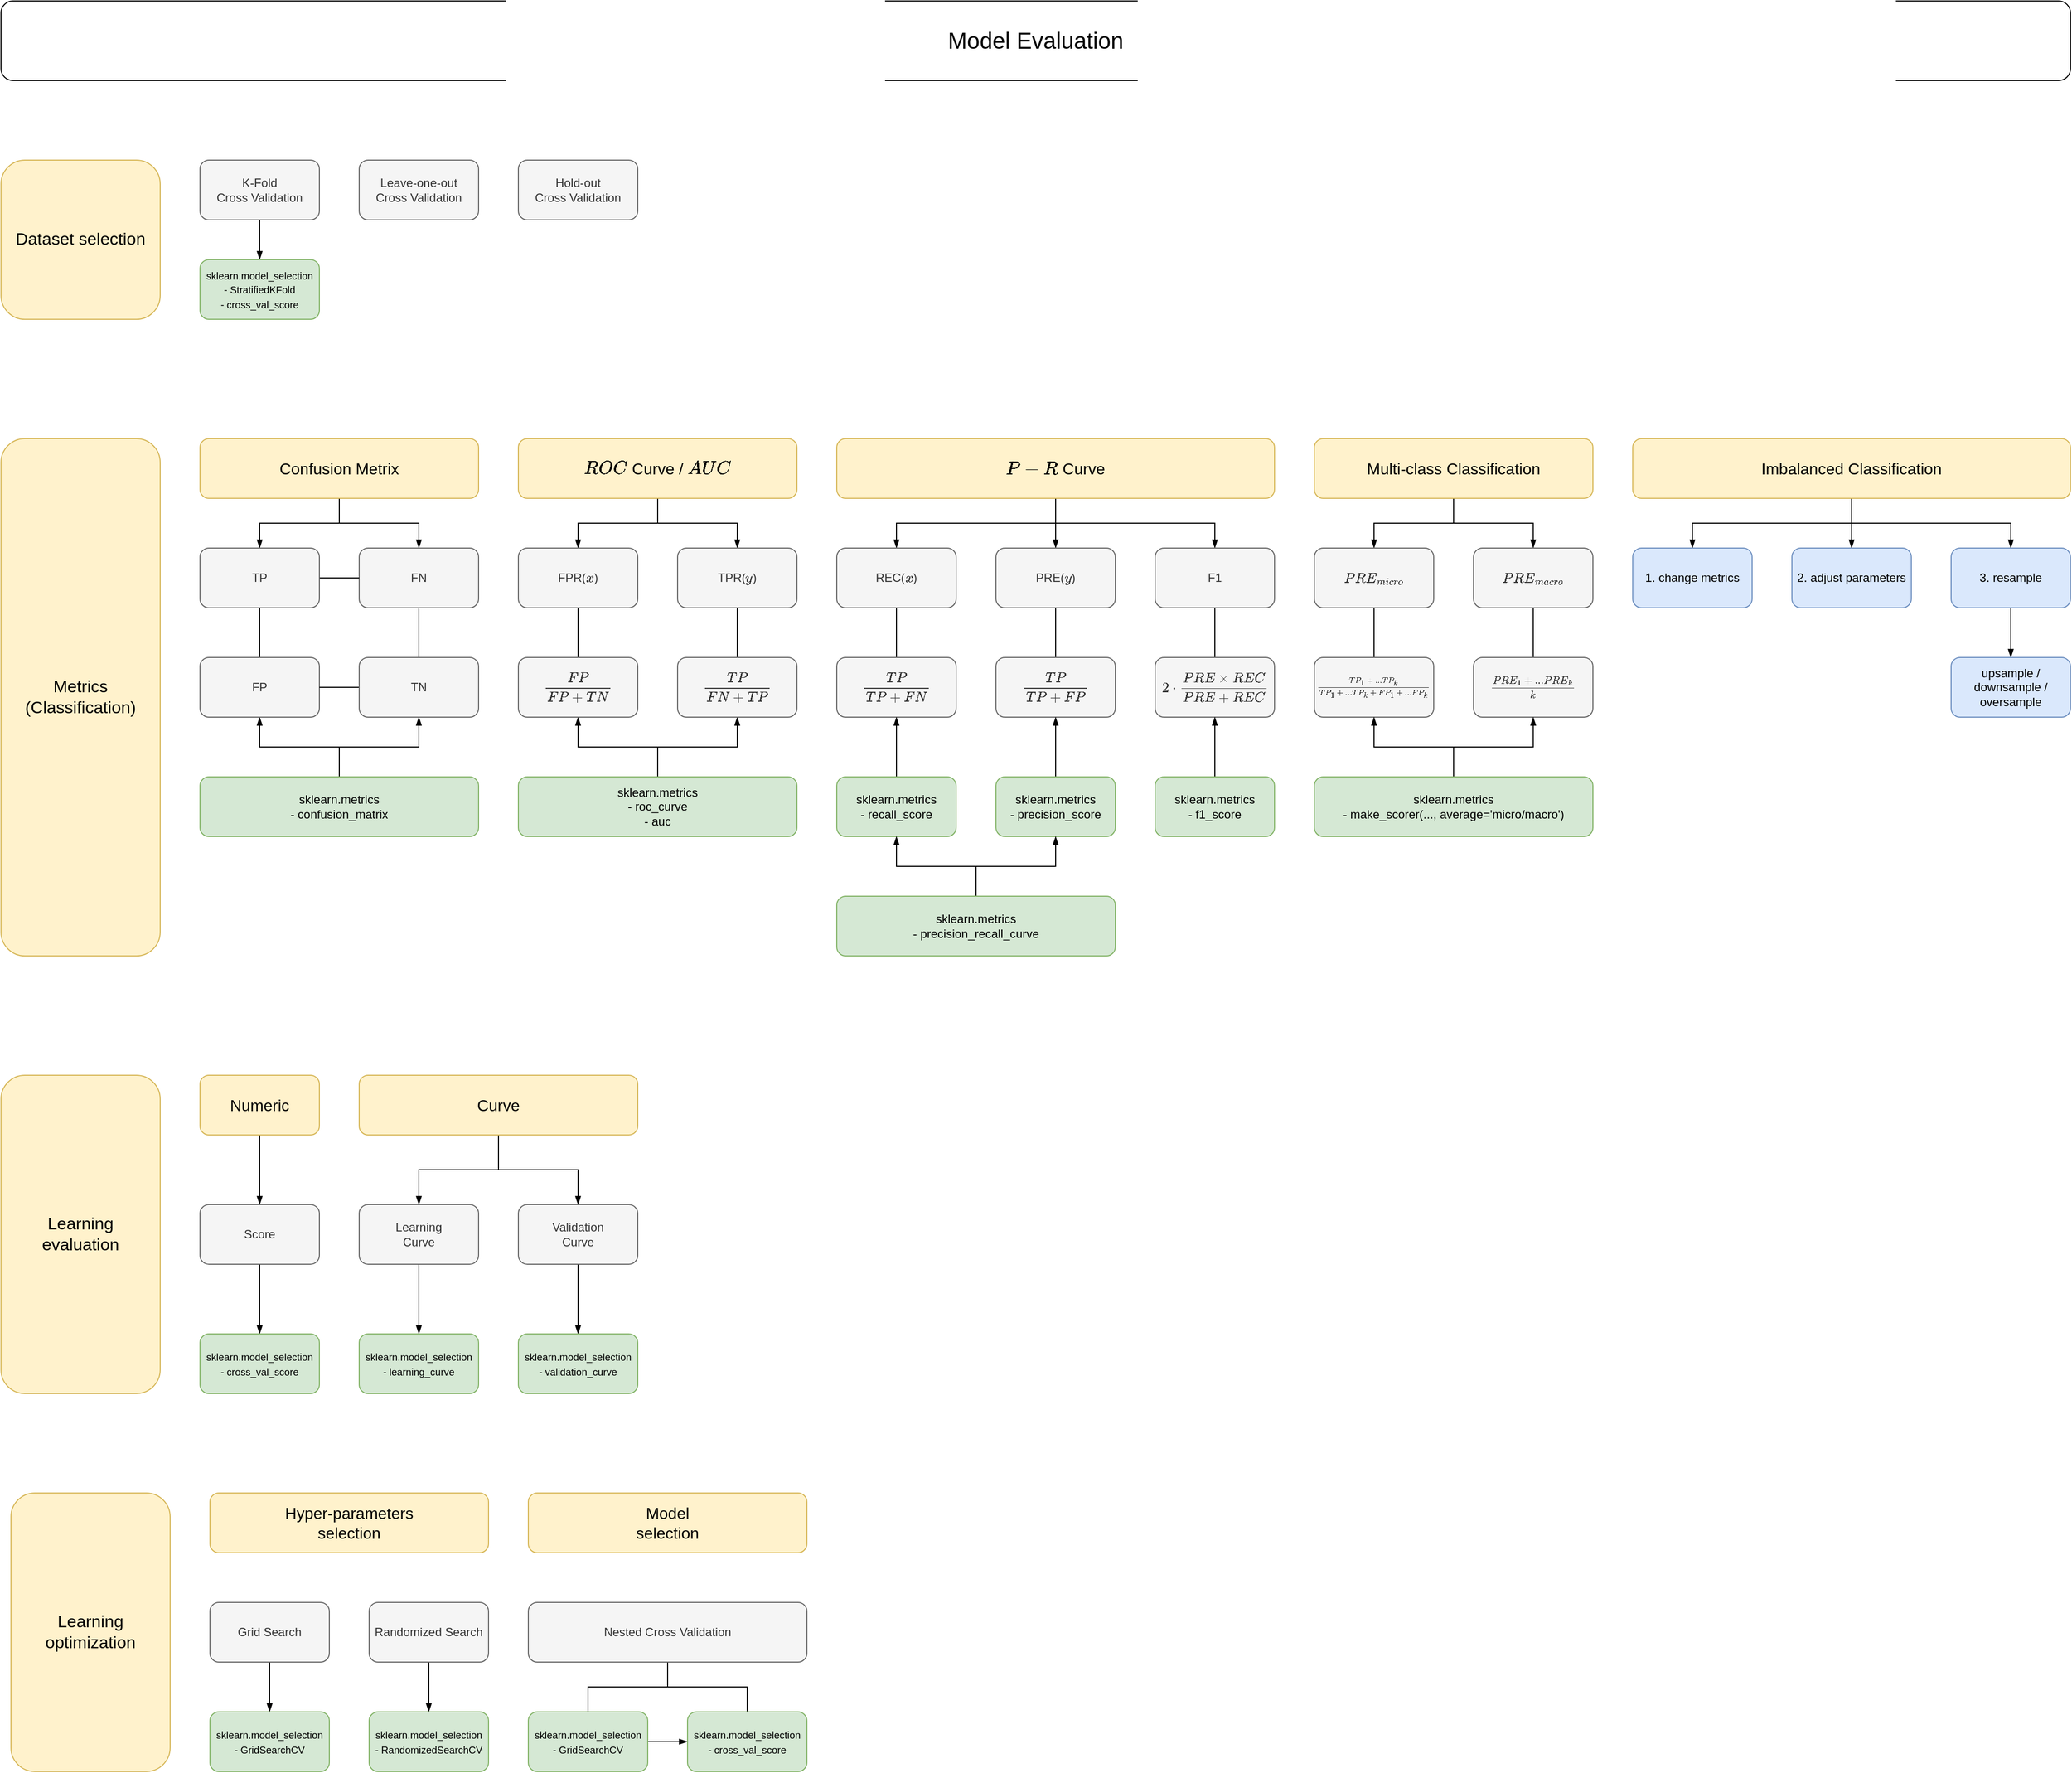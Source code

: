 <mxfile version="21.6.1" type="device">
  <diagram name="第 1 页" id="VSAMaSZsGdjNp8enXqV4">
    <mxGraphModel dx="1206" dy="809" grid="1" gridSize="10" guides="1" tooltips="1" connect="1" arrows="1" fold="1" page="1" pageScale="1" pageWidth="1200" pageHeight="1920" math="1" shadow="0">
      <root>
        <mxCell id="0" />
        <mxCell id="1" parent="0" />
        <mxCell id="E8xZf6mqwgiHO-S_ONMo-1" value="Model Evaluation" style="rounded=1;whiteSpace=wrap;html=1;fontSize=23;" parent="1" vertex="1">
          <mxGeometry x="80" y="120" width="2080" height="80" as="geometry" />
        </mxCell>
        <mxCell id="E8xZf6mqwgiHO-S_ONMo-6" value="" style="edgeStyle=orthogonalEdgeStyle;rounded=0;orthogonalLoop=1;jettySize=auto;html=1;endArrow=blockThin;endFill=1;" parent="1" source="E8xZf6mqwgiHO-S_ONMo-3" target="E8xZf6mqwgiHO-S_ONMo-4" edge="1">
          <mxGeometry relative="1" as="geometry" />
        </mxCell>
        <mxCell id="E8xZf6mqwgiHO-S_ONMo-3" value="K-Fold &lt;br&gt;Cross Validation" style="rounded=1;whiteSpace=wrap;html=1;fillColor=#f5f5f5;strokeColor=#666666;fontColor=#333333;" parent="1" vertex="1">
          <mxGeometry x="280" y="280" width="120" height="60" as="geometry" />
        </mxCell>
        <mxCell id="E8xZf6mqwgiHO-S_ONMo-4" value="&lt;font style=&quot;font-size: 10px;&quot;&gt;sklearn.model_selection&lt;br&gt;- StratifiedKFold&lt;br&gt;- cross_val_score&lt;br&gt;&lt;/font&gt;" style="rounded=1;whiteSpace=wrap;html=1;fillColor=#d5e8d4;strokeColor=#82b366;" parent="1" vertex="1">
          <mxGeometry x="280" y="380" width="120" height="60" as="geometry" />
        </mxCell>
        <mxCell id="E8xZf6mqwgiHO-S_ONMo-5" value="Dataset selection" style="rounded=1;whiteSpace=wrap;html=1;fillColor=#fff2cc;strokeColor=#d6b656;fontSize=17;" parent="1" vertex="1">
          <mxGeometry x="80" y="280" width="160" height="160" as="geometry" />
        </mxCell>
        <mxCell id="E8xZf6mqwgiHO-S_ONMo-7" value="Leave-one-out&lt;br&gt;Cross Validation" style="rounded=1;whiteSpace=wrap;html=1;fillColor=#f5f5f5;strokeColor=#666666;fontColor=#333333;" parent="1" vertex="1">
          <mxGeometry x="440" y="280" width="120" height="60" as="geometry" />
        </mxCell>
        <mxCell id="E8xZf6mqwgiHO-S_ONMo-8" value="Hold-out&lt;br&gt;Cross Validation" style="rounded=1;whiteSpace=wrap;html=1;fillColor=#f5f5f5;strokeColor=#666666;fontColor=#333333;" parent="1" vertex="1">
          <mxGeometry x="600" y="280" width="120" height="60" as="geometry" />
        </mxCell>
        <mxCell id="E8xZf6mqwgiHO-S_ONMo-9" value="Learning&lt;br style=&quot;font-size: 17px;&quot;&gt;evaluation" style="rounded=1;whiteSpace=wrap;html=1;fillColor=#fff2cc;strokeColor=#d6b656;fontSize=17;" parent="1" vertex="1">
          <mxGeometry x="80" y="1200" width="160" height="320" as="geometry" />
        </mxCell>
        <mxCell id="E8xZf6mqwgiHO-S_ONMo-28" value="" style="edgeStyle=orthogonalEdgeStyle;rounded=0;orthogonalLoop=1;jettySize=auto;html=1;endArrow=blockThin;endFill=1;" parent="1" source="E8xZf6mqwgiHO-S_ONMo-10" target="E8xZf6mqwgiHO-S_ONMo-20" edge="1">
          <mxGeometry relative="1" as="geometry" />
        </mxCell>
        <mxCell id="E8xZf6mqwgiHO-S_ONMo-10" value="Learning&lt;br&gt;Curve" style="rounded=1;whiteSpace=wrap;html=1;fillColor=#f5f5f5;strokeColor=#666666;fontColor=#333333;" parent="1" vertex="1">
          <mxGeometry x="440" y="1330" width="120" height="60" as="geometry" />
        </mxCell>
        <mxCell id="E8xZf6mqwgiHO-S_ONMo-29" value="" style="edgeStyle=orthogonalEdgeStyle;rounded=0;orthogonalLoop=1;jettySize=auto;html=1;endArrow=blockThin;endFill=1;" parent="1" source="E8xZf6mqwgiHO-S_ONMo-11" target="E8xZf6mqwgiHO-S_ONMo-21" edge="1">
          <mxGeometry relative="1" as="geometry" />
        </mxCell>
        <mxCell id="E8xZf6mqwgiHO-S_ONMo-11" value="Validation&lt;br&gt;Curve" style="rounded=1;whiteSpace=wrap;html=1;fillColor=#f5f5f5;strokeColor=#666666;fontColor=#333333;" parent="1" vertex="1">
          <mxGeometry x="600" y="1330" width="120" height="60" as="geometry" />
        </mxCell>
        <mxCell id="E8xZf6mqwgiHO-S_ONMo-15" value="" style="edgeStyle=orthogonalEdgeStyle;rounded=0;orthogonalLoop=1;jettySize=auto;html=1;endArrow=blockThin;endFill=1;" parent="1" source="E8xZf6mqwgiHO-S_ONMo-12" target="E8xZf6mqwgiHO-S_ONMo-13" edge="1">
          <mxGeometry relative="1" as="geometry" />
        </mxCell>
        <mxCell id="E8xZf6mqwgiHO-S_ONMo-12" value="Score" style="rounded=1;whiteSpace=wrap;html=1;fillColor=#f5f5f5;strokeColor=#666666;fontColor=#333333;" parent="1" vertex="1">
          <mxGeometry x="280" y="1330" width="120" height="60" as="geometry" />
        </mxCell>
        <mxCell id="E8xZf6mqwgiHO-S_ONMo-13" value="&lt;font style=&quot;font-size: 10px;&quot;&gt;sklearn.model_selection&lt;br&gt;- cross_val_score&lt;/font&gt;" style="rounded=1;whiteSpace=wrap;html=1;fillColor=#d5e8d4;strokeColor=#82b366;" parent="1" vertex="1">
          <mxGeometry x="280" y="1460" width="120" height="60" as="geometry" />
        </mxCell>
        <mxCell id="E8xZf6mqwgiHO-S_ONMo-20" value="&lt;font style=&quot;font-size: 10px;&quot;&gt;sklearn.model_selection&lt;br&gt;- learning_curve&lt;br&gt;&lt;/font&gt;" style="rounded=1;whiteSpace=wrap;html=1;fillColor=#d5e8d4;strokeColor=#82b366;" parent="1" vertex="1">
          <mxGeometry x="440" y="1460" width="120" height="60" as="geometry" />
        </mxCell>
        <mxCell id="E8xZf6mqwgiHO-S_ONMo-21" value="&lt;font style=&quot;font-size: 10px;&quot;&gt;sklearn.model_selection&lt;br&gt;- validation_curve&lt;br&gt;&lt;/font&gt;" style="rounded=1;whiteSpace=wrap;html=1;fillColor=#d5e8d4;strokeColor=#82b366;" parent="1" vertex="1">
          <mxGeometry x="600" y="1460" width="120" height="60" as="geometry" />
        </mxCell>
        <mxCell id="E8xZf6mqwgiHO-S_ONMo-22" value="Learning optimization" style="rounded=1;whiteSpace=wrap;html=1;fillColor=#fff2cc;strokeColor=#d6b656;fontSize=17;" parent="1" vertex="1">
          <mxGeometry x="90" y="1620" width="160" height="280" as="geometry" />
        </mxCell>
        <mxCell id="E8xZf6mqwgiHO-S_ONMo-27" value="" style="edgeStyle=orthogonalEdgeStyle;rounded=0;orthogonalLoop=1;jettySize=auto;html=1;endArrow=blockThin;endFill=1;" parent="1" source="E8xZf6mqwgiHO-S_ONMo-23" target="E8xZf6mqwgiHO-S_ONMo-25" edge="1">
          <mxGeometry relative="1" as="geometry" />
        </mxCell>
        <mxCell id="E8xZf6mqwgiHO-S_ONMo-23" value="Grid Search" style="rounded=1;whiteSpace=wrap;html=1;fillColor=#f5f5f5;strokeColor=#666666;fontColor=#333333;" parent="1" vertex="1">
          <mxGeometry x="290" y="1730" width="120" height="60" as="geometry" />
        </mxCell>
        <mxCell id="E8xZf6mqwgiHO-S_ONMo-30" value="" style="edgeStyle=orthogonalEdgeStyle;rounded=0;orthogonalLoop=1;jettySize=auto;html=1;endArrow=blockThin;endFill=1;" parent="1" source="E8xZf6mqwgiHO-S_ONMo-24" target="E8xZf6mqwgiHO-S_ONMo-26" edge="1">
          <mxGeometry relative="1" as="geometry" />
        </mxCell>
        <mxCell id="E8xZf6mqwgiHO-S_ONMo-24" value="Randomized Search" style="rounded=1;whiteSpace=wrap;html=1;fillColor=#f5f5f5;strokeColor=#666666;fontColor=#333333;" parent="1" vertex="1">
          <mxGeometry x="450" y="1730" width="120" height="60" as="geometry" />
        </mxCell>
        <mxCell id="E8xZf6mqwgiHO-S_ONMo-25" value="&lt;font style=&quot;font-size: 10px;&quot;&gt;sklearn.model_selection&lt;br&gt;- GridSearchCV&lt;/font&gt;" style="rounded=1;whiteSpace=wrap;html=1;fillColor=#d5e8d4;strokeColor=#82b366;" parent="1" vertex="1">
          <mxGeometry x="290" y="1840" width="120" height="60" as="geometry" />
        </mxCell>
        <mxCell id="E8xZf6mqwgiHO-S_ONMo-26" value="&lt;font style=&quot;font-size: 10px;&quot;&gt;sklearn.model_selection&lt;br&gt;- RandomizedSearchCV&lt;/font&gt;" style="rounded=1;whiteSpace=wrap;html=1;fillColor=#d5e8d4;strokeColor=#82b366;" parent="1" vertex="1">
          <mxGeometry x="450" y="1840" width="120" height="60" as="geometry" />
        </mxCell>
        <mxCell id="E8xZf6mqwgiHO-S_ONMo-31" value="Hyper-parameters&lt;br style=&quot;border-color: var(--border-color); font-size: 16px;&quot;&gt;&lt;font style=&quot;font-size: 16px;&quot;&gt;selection&lt;/font&gt;" style="rounded=1;whiteSpace=wrap;html=1;fontSize=16;fillColor=#fff2cc;strokeColor=#d6b656;" parent="1" vertex="1">
          <mxGeometry x="290" y="1620" width="280" height="60" as="geometry" />
        </mxCell>
        <mxCell id="E8xZf6mqwgiHO-S_ONMo-32" value="&lt;font style=&quot;font-size: 16px;&quot;&gt;Model &lt;br&gt;selection&lt;/font&gt;" style="rounded=1;whiteSpace=wrap;html=1;fontSize=16;fillColor=#fff2cc;strokeColor=#d6b656;" parent="1" vertex="1">
          <mxGeometry x="610" y="1620" width="280" height="60" as="geometry" />
        </mxCell>
        <mxCell id="E8xZf6mqwgiHO-S_ONMo-36" style="edgeStyle=orthogonalEdgeStyle;rounded=0;orthogonalLoop=1;jettySize=auto;html=1;entryX=0.5;entryY=0;entryDx=0;entryDy=0;endArrow=none;endFill=0;" parent="1" source="E8xZf6mqwgiHO-S_ONMo-33" target="E8xZf6mqwgiHO-S_ONMo-34" edge="1">
          <mxGeometry relative="1" as="geometry" />
        </mxCell>
        <mxCell id="E8xZf6mqwgiHO-S_ONMo-38" style="edgeStyle=orthogonalEdgeStyle;rounded=0;orthogonalLoop=1;jettySize=auto;html=1;entryX=0.5;entryY=0;entryDx=0;entryDy=0;endArrow=none;endFill=0;" parent="1" source="E8xZf6mqwgiHO-S_ONMo-33" target="E8xZf6mqwgiHO-S_ONMo-35" edge="1">
          <mxGeometry relative="1" as="geometry" />
        </mxCell>
        <mxCell id="E8xZf6mqwgiHO-S_ONMo-33" value="Nested Cross Validation" style="rounded=1;whiteSpace=wrap;html=1;fillColor=#f5f5f5;strokeColor=#666666;fontColor=#333333;" parent="1" vertex="1">
          <mxGeometry x="610" y="1730" width="280" height="60" as="geometry" />
        </mxCell>
        <mxCell id="E8xZf6mqwgiHO-S_ONMo-37" value="" style="edgeStyle=orthogonalEdgeStyle;rounded=0;orthogonalLoop=1;jettySize=auto;html=1;endArrow=blockThin;endFill=1;" parent="1" source="E8xZf6mqwgiHO-S_ONMo-34" target="E8xZf6mqwgiHO-S_ONMo-35" edge="1">
          <mxGeometry relative="1" as="geometry" />
        </mxCell>
        <mxCell id="E8xZf6mqwgiHO-S_ONMo-34" value="&lt;font style=&quot;font-size: 10px;&quot;&gt;sklearn.model_selection&lt;br&gt;- GridSearchCV&lt;/font&gt;" style="rounded=1;whiteSpace=wrap;html=1;fillColor=#d5e8d4;strokeColor=#82b366;" parent="1" vertex="1">
          <mxGeometry x="610" y="1840" width="120" height="60" as="geometry" />
        </mxCell>
        <mxCell id="E8xZf6mqwgiHO-S_ONMo-35" value="&lt;font style=&quot;font-size: 10px;&quot;&gt;sklearn.model_selection&lt;br&gt;- cross_val_score&lt;/font&gt;" style="rounded=1;whiteSpace=wrap;html=1;fillColor=#d5e8d4;strokeColor=#82b366;" parent="1" vertex="1">
          <mxGeometry x="770" y="1840" width="120" height="60" as="geometry" />
        </mxCell>
        <mxCell id="E8xZf6mqwgiHO-S_ONMo-39" value="Metrics&lt;br&gt;(Classification)" style="rounded=1;whiteSpace=wrap;html=1;fillColor=#fff2cc;strokeColor=#d6b656;fontSize=17;" parent="1" vertex="1">
          <mxGeometry x="80" y="560" width="160" height="520" as="geometry" />
        </mxCell>
        <mxCell id="E8xZf6mqwgiHO-S_ONMo-54" style="edgeStyle=orthogonalEdgeStyle;rounded=0;orthogonalLoop=1;jettySize=auto;html=1;entryX=0.5;entryY=0;entryDx=0;entryDy=0;endArrow=blockThin;endFill=1;" parent="1" source="E8xZf6mqwgiHO-S_ONMo-40" target="E8xZf6mqwgiHO-S_ONMo-42" edge="1">
          <mxGeometry relative="1" as="geometry" />
        </mxCell>
        <mxCell id="E8xZf6mqwgiHO-S_ONMo-55" style="edgeStyle=orthogonalEdgeStyle;rounded=0;orthogonalLoop=1;jettySize=auto;html=1;entryX=0.5;entryY=0;entryDx=0;entryDy=0;endArrow=blockThin;endFill=1;" parent="1" source="E8xZf6mqwgiHO-S_ONMo-40" target="E8xZf6mqwgiHO-S_ONMo-41" edge="1">
          <mxGeometry relative="1" as="geometry" />
        </mxCell>
        <mxCell id="E8xZf6mqwgiHO-S_ONMo-40" value="Confusion Metrix" style="rounded=1;whiteSpace=wrap;html=1;fillColor=#fff2cc;strokeColor=#d6b656;fontSize=16;" parent="1" vertex="1">
          <mxGeometry x="280" y="560" width="280" height="60" as="geometry" />
        </mxCell>
        <mxCell id="E8xZf6mqwgiHO-S_ONMo-49" value="" style="edgeStyle=orthogonalEdgeStyle;rounded=0;orthogonalLoop=1;jettySize=auto;html=1;endArrow=none;endFill=0;" parent="1" source="E8xZf6mqwgiHO-S_ONMo-41" target="E8xZf6mqwgiHO-S_ONMo-45" edge="1">
          <mxGeometry relative="1" as="geometry" />
        </mxCell>
        <mxCell id="E8xZf6mqwgiHO-S_ONMo-41" value="FN" style="rounded=1;whiteSpace=wrap;html=1;fillColor=#f5f5f5;strokeColor=#666666;fontColor=#333333;" parent="1" vertex="1">
          <mxGeometry x="440" y="670" width="120" height="60" as="geometry" />
        </mxCell>
        <mxCell id="E8xZf6mqwgiHO-S_ONMo-48" value="" style="edgeStyle=orthogonalEdgeStyle;rounded=0;orthogonalLoop=1;jettySize=auto;html=1;endArrow=none;endFill=0;" parent="1" source="E8xZf6mqwgiHO-S_ONMo-42" target="E8xZf6mqwgiHO-S_ONMo-41" edge="1">
          <mxGeometry relative="1" as="geometry" />
        </mxCell>
        <mxCell id="E8xZf6mqwgiHO-S_ONMo-42" value="TP" style="rounded=1;whiteSpace=wrap;html=1;fillColor=#f5f5f5;strokeColor=#666666;fontColor=#333333;" parent="1" vertex="1">
          <mxGeometry x="280" y="670" width="120" height="60" as="geometry" />
        </mxCell>
        <mxCell id="E8xZf6mqwgiHO-S_ONMo-52" style="edgeStyle=orthogonalEdgeStyle;rounded=0;orthogonalLoop=1;jettySize=auto;html=1;entryX=0.5;entryY=1;entryDx=0;entryDy=0;endArrow=blockThin;endFill=1;" parent="1" source="E8xZf6mqwgiHO-S_ONMo-43" target="E8xZf6mqwgiHO-S_ONMo-44" edge="1">
          <mxGeometry relative="1" as="geometry" />
        </mxCell>
        <mxCell id="E8xZf6mqwgiHO-S_ONMo-53" style="edgeStyle=orthogonalEdgeStyle;rounded=0;orthogonalLoop=1;jettySize=auto;html=1;entryX=0.5;entryY=1;entryDx=0;entryDy=0;endArrow=blockThin;endFill=1;" parent="1" source="E8xZf6mqwgiHO-S_ONMo-43" target="E8xZf6mqwgiHO-S_ONMo-45" edge="1">
          <mxGeometry relative="1" as="geometry" />
        </mxCell>
        <mxCell id="E8xZf6mqwgiHO-S_ONMo-43" value="sklearn.metrics&lt;br&gt;- confusion_matrix" style="rounded=1;whiteSpace=wrap;html=1;fillColor=#d5e8d4;strokeColor=#82b366;" parent="1" vertex="1">
          <mxGeometry x="280" y="900" width="280" height="60" as="geometry" />
        </mxCell>
        <mxCell id="E8xZf6mqwgiHO-S_ONMo-51" value="" style="edgeStyle=orthogonalEdgeStyle;rounded=0;orthogonalLoop=1;jettySize=auto;html=1;endArrow=none;endFill=0;" parent="1" source="E8xZf6mqwgiHO-S_ONMo-44" target="E8xZf6mqwgiHO-S_ONMo-42" edge="1">
          <mxGeometry relative="1" as="geometry" />
        </mxCell>
        <mxCell id="E8xZf6mqwgiHO-S_ONMo-44" value="FP" style="rounded=1;whiteSpace=wrap;html=1;fillColor=#f5f5f5;strokeColor=#666666;fontColor=#333333;" parent="1" vertex="1">
          <mxGeometry x="280" y="780" width="120" height="60" as="geometry" />
        </mxCell>
        <mxCell id="E8xZf6mqwgiHO-S_ONMo-50" value="" style="edgeStyle=orthogonalEdgeStyle;rounded=0;orthogonalLoop=1;jettySize=auto;html=1;endArrow=none;endFill=0;" parent="1" source="E8xZf6mqwgiHO-S_ONMo-45" target="E8xZf6mqwgiHO-S_ONMo-44" edge="1">
          <mxGeometry relative="1" as="geometry" />
        </mxCell>
        <mxCell id="E8xZf6mqwgiHO-S_ONMo-45" value="TN" style="rounded=1;whiteSpace=wrap;html=1;fillColor=#f5f5f5;strokeColor=#666666;fontColor=#333333;" parent="1" vertex="1">
          <mxGeometry x="440" y="780" width="120" height="60" as="geometry" />
        </mxCell>
        <mxCell id="E8xZf6mqwgiHO-S_ONMo-81" style="edgeStyle=orthogonalEdgeStyle;rounded=0;orthogonalLoop=1;jettySize=auto;html=1;entryX=0.5;entryY=0;entryDx=0;entryDy=0;endArrow=blockThin;endFill=1;" parent="1" source="E8xZf6mqwgiHO-S_ONMo-56" target="E8xZf6mqwgiHO-S_ONMo-59" edge="1">
          <mxGeometry relative="1" as="geometry" />
        </mxCell>
        <mxCell id="E8xZf6mqwgiHO-S_ONMo-82" style="edgeStyle=orthogonalEdgeStyle;rounded=0;orthogonalLoop=1;jettySize=auto;html=1;entryX=0.5;entryY=0;entryDx=0;entryDy=0;endArrow=blockThin;endFill=1;" parent="1" source="E8xZf6mqwgiHO-S_ONMo-56" target="E8xZf6mqwgiHO-S_ONMo-60" edge="1">
          <mxGeometry relative="1" as="geometry" />
        </mxCell>
        <mxCell id="E8xZf6mqwgiHO-S_ONMo-83" style="edgeStyle=orthogonalEdgeStyle;rounded=0;orthogonalLoop=1;jettySize=auto;html=1;entryX=0.5;entryY=0;entryDx=0;entryDy=0;endArrow=blockThin;endFill=1;" parent="1" source="E8xZf6mqwgiHO-S_ONMo-56" target="E8xZf6mqwgiHO-S_ONMo-67" edge="1">
          <mxGeometry relative="1" as="geometry" />
        </mxCell>
        <mxCell id="E8xZf6mqwgiHO-S_ONMo-56" value="`P-R` Curve" style="rounded=1;whiteSpace=wrap;html=1;fillColor=#fff2cc;strokeColor=#d6b656;fontSize=16;" parent="1" vertex="1">
          <mxGeometry x="920" y="560" width="440" height="60" as="geometry" />
        </mxCell>
        <mxCell id="E8xZf6mqwgiHO-S_ONMo-71" style="edgeStyle=orthogonalEdgeStyle;rounded=0;orthogonalLoop=1;jettySize=auto;html=1;entryX=0.5;entryY=0;entryDx=0;entryDy=0;endArrow=blockThin;endFill=1;" parent="1" source="E8xZf6mqwgiHO-S_ONMo-58" target="E8xZf6mqwgiHO-S_ONMo-63" edge="1">
          <mxGeometry relative="1" as="geometry" />
        </mxCell>
        <mxCell id="E8xZf6mqwgiHO-S_ONMo-72" style="edgeStyle=orthogonalEdgeStyle;rounded=0;orthogonalLoop=1;jettySize=auto;html=1;entryX=0.5;entryY=0;entryDx=0;entryDy=0;endArrow=blockThin;endFill=1;" parent="1" source="E8xZf6mqwgiHO-S_ONMo-58" target="E8xZf6mqwgiHO-S_ONMo-64" edge="1">
          <mxGeometry relative="1" as="geometry" />
        </mxCell>
        <mxCell id="E8xZf6mqwgiHO-S_ONMo-58" value="`ROC` Curve / `AUC`" style="rounded=1;whiteSpace=wrap;html=1;fillColor=#fff2cc;strokeColor=#d6b656;fontSize=16;" parent="1" vertex="1">
          <mxGeometry x="600" y="560" width="280" height="60" as="geometry" />
        </mxCell>
        <mxCell id="E8xZf6mqwgiHO-S_ONMo-86" value="" style="edgeStyle=orthogonalEdgeStyle;rounded=0;orthogonalLoop=1;jettySize=auto;html=1;endArrow=none;endFill=0;" parent="1" source="E8xZf6mqwgiHO-S_ONMo-59" target="E8xZf6mqwgiHO-S_ONMo-84" edge="1">
          <mxGeometry relative="1" as="geometry" />
        </mxCell>
        <mxCell id="E8xZf6mqwgiHO-S_ONMo-59" value="REC(`x`)" style="rounded=1;whiteSpace=wrap;html=1;fillColor=#f5f5f5;strokeColor=#666666;fontColor=#333333;" parent="1" vertex="1">
          <mxGeometry x="920" y="670" width="120" height="60" as="geometry" />
        </mxCell>
        <mxCell id="E8xZf6mqwgiHO-S_ONMo-87" value="" style="edgeStyle=orthogonalEdgeStyle;rounded=0;orthogonalLoop=1;jettySize=auto;html=1;endArrow=none;endFill=0;" parent="1" source="E8xZf6mqwgiHO-S_ONMo-60" target="E8xZf6mqwgiHO-S_ONMo-85" edge="1">
          <mxGeometry relative="1" as="geometry" />
        </mxCell>
        <mxCell id="E8xZf6mqwgiHO-S_ONMo-60" value="PRE(`y`)" style="rounded=1;whiteSpace=wrap;html=1;fillColor=#f5f5f5;strokeColor=#666666;fontColor=#333333;" parent="1" vertex="1">
          <mxGeometry x="1080" y="670" width="120" height="60" as="geometry" />
        </mxCell>
        <mxCell id="E8xZf6mqwgiHO-S_ONMo-63" value="FPR(`x`)" style="rounded=1;whiteSpace=wrap;html=1;fillColor=#f5f5f5;strokeColor=#666666;fontColor=#333333;" parent="1" vertex="1">
          <mxGeometry x="600" y="670" width="120" height="60" as="geometry" />
        </mxCell>
        <mxCell id="E8xZf6mqwgiHO-S_ONMo-64" value="TPR(`y`)" style="rounded=1;whiteSpace=wrap;html=1;fillColor=#f5f5f5;strokeColor=#666666;fontColor=#333333;" parent="1" vertex="1">
          <mxGeometry x="760" y="670" width="120" height="60" as="geometry" />
        </mxCell>
        <mxCell id="E8xZf6mqwgiHO-S_ONMo-89" value="" style="edgeStyle=orthogonalEdgeStyle;rounded=0;orthogonalLoop=1;jettySize=auto;html=1;endArrow=none;endFill=0;" parent="1" source="E8xZf6mqwgiHO-S_ONMo-67" target="E8xZf6mqwgiHO-S_ONMo-88" edge="1">
          <mxGeometry relative="1" as="geometry" />
        </mxCell>
        <mxCell id="E8xZf6mqwgiHO-S_ONMo-67" value="F1" style="rounded=1;whiteSpace=wrap;html=1;fillColor=#f5f5f5;strokeColor=#666666;fontColor=#333333;" parent="1" vertex="1">
          <mxGeometry x="1240" y="670" width="120" height="60" as="geometry" />
        </mxCell>
        <mxCell id="E8xZf6mqwgiHO-S_ONMo-79" style="edgeStyle=orthogonalEdgeStyle;rounded=0;orthogonalLoop=1;jettySize=auto;html=1;entryX=0.5;entryY=1;entryDx=0;entryDy=0;endArrow=blockThin;endFill=1;" parent="1" source="E8xZf6mqwgiHO-S_ONMo-70" target="E8xZf6mqwgiHO-S_ONMo-73" edge="1">
          <mxGeometry relative="1" as="geometry" />
        </mxCell>
        <mxCell id="E8xZf6mqwgiHO-S_ONMo-80" style="edgeStyle=orthogonalEdgeStyle;rounded=0;orthogonalLoop=1;jettySize=auto;html=1;entryX=0.5;entryY=1;entryDx=0;entryDy=0;endArrow=blockThin;endFill=1;" parent="1" source="E8xZf6mqwgiHO-S_ONMo-70" target="E8xZf6mqwgiHO-S_ONMo-74" edge="1">
          <mxGeometry relative="1" as="geometry" />
        </mxCell>
        <mxCell id="E8xZf6mqwgiHO-S_ONMo-70" value="sklearn.metrics&lt;br&gt;- roc_curve&lt;br&gt;- auc" style="rounded=1;whiteSpace=wrap;html=1;fillColor=#d5e8d4;strokeColor=#82b366;" parent="1" vertex="1">
          <mxGeometry x="600" y="900" width="280" height="60" as="geometry" />
        </mxCell>
        <mxCell id="E8xZf6mqwgiHO-S_ONMo-77" value="" style="edgeStyle=orthogonalEdgeStyle;rounded=0;orthogonalLoop=1;jettySize=auto;html=1;endArrow=none;endFill=0;" parent="1" source="E8xZf6mqwgiHO-S_ONMo-73" target="E8xZf6mqwgiHO-S_ONMo-63" edge="1">
          <mxGeometry relative="1" as="geometry" />
        </mxCell>
        <mxCell id="E8xZf6mqwgiHO-S_ONMo-73" value="`(FP)/(FP+TN)`" style="rounded=1;whiteSpace=wrap;html=1;fillColor=#f5f5f5;strokeColor=#666666;fontColor=#333333;" parent="1" vertex="1">
          <mxGeometry x="600" y="780" width="120" height="60" as="geometry" />
        </mxCell>
        <mxCell id="E8xZf6mqwgiHO-S_ONMo-78" value="" style="edgeStyle=orthogonalEdgeStyle;rounded=0;orthogonalLoop=1;jettySize=auto;html=1;endArrow=none;endFill=0;" parent="1" source="E8xZf6mqwgiHO-S_ONMo-74" target="E8xZf6mqwgiHO-S_ONMo-64" edge="1">
          <mxGeometry relative="1" as="geometry" />
        </mxCell>
        <mxCell id="E8xZf6mqwgiHO-S_ONMo-74" value="`(TP)/(FN+TP)`" style="rounded=1;whiteSpace=wrap;html=1;fillColor=#f5f5f5;strokeColor=#666666;fontColor=#333333;" parent="1" vertex="1">
          <mxGeometry x="760" y="780" width="120" height="60" as="geometry" />
        </mxCell>
        <mxCell id="E8xZf6mqwgiHO-S_ONMo-84" value="`(TP)/(TP+FN)`" style="rounded=1;whiteSpace=wrap;html=1;fillColor=#f5f5f5;strokeColor=#666666;fontColor=#333333;" parent="1" vertex="1">
          <mxGeometry x="920" y="780" width="120" height="60" as="geometry" />
        </mxCell>
        <mxCell id="E8xZf6mqwgiHO-S_ONMo-85" value="`(TP)/(TP+FP)`" style="rounded=1;whiteSpace=wrap;html=1;fillColor=#f5f5f5;strokeColor=#666666;fontColor=#333333;" parent="1" vertex="1">
          <mxGeometry x="1080" y="780" width="120" height="60" as="geometry" />
        </mxCell>
        <mxCell id="E8xZf6mqwgiHO-S_ONMo-88" value="`2*(PRExxREC)/(PRE+REC)`" style="rounded=1;whiteSpace=wrap;html=1;fillColor=#f5f5f5;strokeColor=#666666;fontColor=#333333;" parent="1" vertex="1">
          <mxGeometry x="1240" y="780" width="120" height="60" as="geometry" />
        </mxCell>
        <mxCell id="E8xZf6mqwgiHO-S_ONMo-96" value="" style="edgeStyle=orthogonalEdgeStyle;rounded=0;orthogonalLoop=1;jettySize=auto;html=1;endArrow=blockThin;endFill=1;" parent="1" source="E8xZf6mqwgiHO-S_ONMo-90" target="E8xZf6mqwgiHO-S_ONMo-85" edge="1">
          <mxGeometry relative="1" as="geometry" />
        </mxCell>
        <mxCell id="E8xZf6mqwgiHO-S_ONMo-90" value="sklearn.metrics&lt;br&gt;- precision_score" style="rounded=1;whiteSpace=wrap;html=1;fillColor=#d5e8d4;strokeColor=#82b366;" parent="1" vertex="1">
          <mxGeometry x="1080" y="900" width="120" height="60" as="geometry" />
        </mxCell>
        <mxCell id="E8xZf6mqwgiHO-S_ONMo-95" value="" style="edgeStyle=orthogonalEdgeStyle;rounded=0;orthogonalLoop=1;jettySize=auto;html=1;endArrow=blockThin;endFill=1;" parent="1" source="E8xZf6mqwgiHO-S_ONMo-92" target="E8xZf6mqwgiHO-S_ONMo-84" edge="1">
          <mxGeometry relative="1" as="geometry" />
        </mxCell>
        <mxCell id="E8xZf6mqwgiHO-S_ONMo-92" value="sklearn.metrics&lt;br&gt;- recall_score" style="rounded=1;whiteSpace=wrap;html=1;fillColor=#d5e8d4;strokeColor=#82b366;" parent="1" vertex="1">
          <mxGeometry x="920" y="900" width="120" height="60" as="geometry" />
        </mxCell>
        <mxCell id="E8xZf6mqwgiHO-S_ONMo-97" value="" style="edgeStyle=orthogonalEdgeStyle;rounded=0;orthogonalLoop=1;jettySize=auto;html=1;endArrow=blockThin;endFill=1;" parent="1" source="E8xZf6mqwgiHO-S_ONMo-93" target="E8xZf6mqwgiHO-S_ONMo-88" edge="1">
          <mxGeometry relative="1" as="geometry" />
        </mxCell>
        <mxCell id="E8xZf6mqwgiHO-S_ONMo-93" value="sklearn.metrics&lt;br&gt;- f1_score" style="rounded=1;whiteSpace=wrap;html=1;fillColor=#d5e8d4;strokeColor=#82b366;" parent="1" vertex="1">
          <mxGeometry x="1240" y="900" width="120" height="60" as="geometry" />
        </mxCell>
        <mxCell id="E8xZf6mqwgiHO-S_ONMo-98" style="edgeStyle=orthogonalEdgeStyle;rounded=0;orthogonalLoop=1;jettySize=auto;html=1;entryX=0.5;entryY=1;entryDx=0;entryDy=0;endArrow=blockThin;endFill=1;" parent="1" source="E8xZf6mqwgiHO-S_ONMo-94" target="E8xZf6mqwgiHO-S_ONMo-92" edge="1">
          <mxGeometry relative="1" as="geometry" />
        </mxCell>
        <mxCell id="E8xZf6mqwgiHO-S_ONMo-99" style="edgeStyle=orthogonalEdgeStyle;rounded=0;orthogonalLoop=1;jettySize=auto;html=1;entryX=0.5;entryY=1;entryDx=0;entryDy=0;endArrow=blockThin;endFill=1;" parent="1" source="E8xZf6mqwgiHO-S_ONMo-94" target="E8xZf6mqwgiHO-S_ONMo-90" edge="1">
          <mxGeometry relative="1" as="geometry" />
        </mxCell>
        <mxCell id="E8xZf6mqwgiHO-S_ONMo-94" value="sklearn.metrics&lt;br&gt;- precision_recall_curve" style="rounded=1;whiteSpace=wrap;html=1;fillColor=#d5e8d4;strokeColor=#82b366;" parent="1" vertex="1">
          <mxGeometry x="920" y="1020" width="280" height="60" as="geometry" />
        </mxCell>
        <mxCell id="E8xZf6mqwgiHO-S_ONMo-104" style="edgeStyle=orthogonalEdgeStyle;rounded=0;orthogonalLoop=1;jettySize=auto;html=1;entryX=0.5;entryY=0;entryDx=0;entryDy=0;endArrow=blockThin;endFill=1;" parent="1" source="E8xZf6mqwgiHO-S_ONMo-100" target="E8xZf6mqwgiHO-S_ONMo-102" edge="1">
          <mxGeometry relative="1" as="geometry" />
        </mxCell>
        <mxCell id="E8xZf6mqwgiHO-S_ONMo-105" style="edgeStyle=orthogonalEdgeStyle;rounded=0;orthogonalLoop=1;jettySize=auto;html=1;entryX=0.5;entryY=0;entryDx=0;entryDy=0;endArrow=blockThin;endFill=1;" parent="1" source="E8xZf6mqwgiHO-S_ONMo-100" target="E8xZf6mqwgiHO-S_ONMo-103" edge="1">
          <mxGeometry relative="1" as="geometry" />
        </mxCell>
        <mxCell id="E8xZf6mqwgiHO-S_ONMo-100" value="Multi-class Classification" style="rounded=1;whiteSpace=wrap;html=1;fillColor=#fff2cc;strokeColor=#d6b656;fontSize=16;" parent="1" vertex="1">
          <mxGeometry x="1400" y="560" width="280" height="60" as="geometry" />
        </mxCell>
        <mxCell id="E8xZf6mqwgiHO-S_ONMo-108" value="" style="edgeStyle=orthogonalEdgeStyle;rounded=0;orthogonalLoop=1;jettySize=auto;html=1;endArrow=none;endFill=0;" parent="1" source="E8xZf6mqwgiHO-S_ONMo-102" target="E8xZf6mqwgiHO-S_ONMo-106" edge="1">
          <mxGeometry relative="1" as="geometry" />
        </mxCell>
        <mxCell id="E8xZf6mqwgiHO-S_ONMo-102" value="`PRE_(micro)`" style="rounded=1;whiteSpace=wrap;html=1;fillColor=#f5f5f5;strokeColor=#666666;fontColor=#333333;" parent="1" vertex="1">
          <mxGeometry x="1400" y="670" width="120" height="60" as="geometry" />
        </mxCell>
        <mxCell id="E8xZf6mqwgiHO-S_ONMo-109" value="" style="edgeStyle=orthogonalEdgeStyle;rounded=0;orthogonalLoop=1;jettySize=auto;html=1;endArrow=none;endFill=0;" parent="1" source="E8xZf6mqwgiHO-S_ONMo-103" target="E8xZf6mqwgiHO-S_ONMo-107" edge="1">
          <mxGeometry relative="1" as="geometry" />
        </mxCell>
        <mxCell id="E8xZf6mqwgiHO-S_ONMo-103" value="`PRE_(macro)`" style="rounded=1;whiteSpace=wrap;html=1;fillColor=#f5f5f5;strokeColor=#666666;fontColor=#333333;" parent="1" vertex="1">
          <mxGeometry x="1560" y="670" width="120" height="60" as="geometry" />
        </mxCell>
        <mxCell id="E8xZf6mqwgiHO-S_ONMo-106" value="`(TP_1+...TP_k)/(TP_1+...TP_k+FP_1+...FP_k)`" style="rounded=1;whiteSpace=wrap;html=1;fillColor=#f5f5f5;strokeColor=#666666;fontColor=#333333;fontSize=7;" parent="1" vertex="1">
          <mxGeometry x="1400" y="780" width="120" height="60" as="geometry" />
        </mxCell>
        <mxCell id="E8xZf6mqwgiHO-S_ONMo-107" value="`(PRE_1+...PRE_k)/k`" style="rounded=1;whiteSpace=wrap;html=1;fillColor=#f5f5f5;strokeColor=#666666;fontColor=#333333;fontSize=9;" parent="1" vertex="1">
          <mxGeometry x="1560" y="780" width="120" height="60" as="geometry" />
        </mxCell>
        <mxCell id="E8xZf6mqwgiHO-S_ONMo-111" style="edgeStyle=orthogonalEdgeStyle;rounded=0;orthogonalLoop=1;jettySize=auto;html=1;entryX=0.5;entryY=1;entryDx=0;entryDy=0;endArrow=blockThin;endFill=1;" parent="1" source="E8xZf6mqwgiHO-S_ONMo-110" target="E8xZf6mqwgiHO-S_ONMo-106" edge="1">
          <mxGeometry relative="1" as="geometry" />
        </mxCell>
        <mxCell id="E8xZf6mqwgiHO-S_ONMo-112" style="edgeStyle=orthogonalEdgeStyle;rounded=0;orthogonalLoop=1;jettySize=auto;html=1;entryX=0.5;entryY=1;entryDx=0;entryDy=0;endArrow=blockThin;endFill=1;" parent="1" source="E8xZf6mqwgiHO-S_ONMo-110" target="E8xZf6mqwgiHO-S_ONMo-107" edge="1">
          <mxGeometry relative="1" as="geometry" />
        </mxCell>
        <mxCell id="E8xZf6mqwgiHO-S_ONMo-110" value="sklearn.metrics&lt;br&gt;- make_scorer(..., average=&#39;micro/macro&#39;)" style="rounded=1;whiteSpace=wrap;html=1;fillColor=#d5e8d4;strokeColor=#82b366;" parent="1" vertex="1">
          <mxGeometry x="1400" y="900" width="280" height="60" as="geometry" />
        </mxCell>
        <mxCell id="E8xZf6mqwgiHO-S_ONMo-118" style="edgeStyle=orthogonalEdgeStyle;rounded=0;orthogonalLoop=1;jettySize=auto;html=1;entryX=0.5;entryY=0;entryDx=0;entryDy=0;endArrow=blockThin;endFill=1;" parent="1" source="E8xZf6mqwgiHO-S_ONMo-113" target="E8xZf6mqwgiHO-S_ONMo-114" edge="1">
          <mxGeometry relative="1" as="geometry" />
        </mxCell>
        <mxCell id="E8xZf6mqwgiHO-S_ONMo-119" value="" style="edgeStyle=orthogonalEdgeStyle;rounded=0;orthogonalLoop=1;jettySize=auto;html=1;endArrow=blockThin;endFill=1;" parent="1" source="E8xZf6mqwgiHO-S_ONMo-113" target="E8xZf6mqwgiHO-S_ONMo-115" edge="1">
          <mxGeometry relative="1" as="geometry" />
        </mxCell>
        <mxCell id="E8xZf6mqwgiHO-S_ONMo-120" style="edgeStyle=orthogonalEdgeStyle;rounded=0;orthogonalLoop=1;jettySize=auto;html=1;entryX=0.5;entryY=0;entryDx=0;entryDy=0;endArrow=blockThin;endFill=1;" parent="1" source="E8xZf6mqwgiHO-S_ONMo-113" target="E8xZf6mqwgiHO-S_ONMo-116" edge="1">
          <mxGeometry relative="1" as="geometry" />
        </mxCell>
        <mxCell id="E8xZf6mqwgiHO-S_ONMo-113" value="Imbalanced Classification" style="rounded=1;whiteSpace=wrap;html=1;fillColor=#fff2cc;strokeColor=#d6b656;fontSize=16;" parent="1" vertex="1">
          <mxGeometry x="1720" y="560" width="440" height="60" as="geometry" />
        </mxCell>
        <mxCell id="E8xZf6mqwgiHO-S_ONMo-114" value="1. change metrics" style="rounded=1;whiteSpace=wrap;html=1;fillColor=#dae8fc;strokeColor=#6c8ebf;" parent="1" vertex="1">
          <mxGeometry x="1720" y="670" width="120" height="60" as="geometry" />
        </mxCell>
        <mxCell id="E8xZf6mqwgiHO-S_ONMo-115" value="2. adjust parameters" style="rounded=1;whiteSpace=wrap;html=1;fillColor=#dae8fc;strokeColor=#6c8ebf;" parent="1" vertex="1">
          <mxGeometry x="1880" y="670" width="120" height="60" as="geometry" />
        </mxCell>
        <mxCell id="E8xZf6mqwgiHO-S_ONMo-121" value="" style="edgeStyle=orthogonalEdgeStyle;rounded=0;orthogonalLoop=1;jettySize=auto;html=1;endArrow=blockThin;endFill=1;" parent="1" source="E8xZf6mqwgiHO-S_ONMo-116" target="E8xZf6mqwgiHO-S_ONMo-117" edge="1">
          <mxGeometry relative="1" as="geometry" />
        </mxCell>
        <mxCell id="E8xZf6mqwgiHO-S_ONMo-116" value="3. resample" style="rounded=1;whiteSpace=wrap;html=1;fillColor=#dae8fc;strokeColor=#6c8ebf;" parent="1" vertex="1">
          <mxGeometry x="2040" y="670" width="120" height="60" as="geometry" />
        </mxCell>
        <mxCell id="E8xZf6mqwgiHO-S_ONMo-117" value="upsample / downsample / oversample" style="rounded=1;whiteSpace=wrap;html=1;fillColor=#dae8fc;strokeColor=#6c8ebf;" parent="1" vertex="1">
          <mxGeometry x="2040" y="780" width="120" height="60" as="geometry" />
        </mxCell>
        <mxCell id="N9rb31qpj0SAm2uhmgEp-6" value="" style="edgeStyle=orthogonalEdgeStyle;rounded=0;orthogonalLoop=1;jettySize=auto;html=1;endArrow=blockThin;endFill=1;" edge="1" parent="1" source="N9rb31qpj0SAm2uhmgEp-1" target="E8xZf6mqwgiHO-S_ONMo-12">
          <mxGeometry relative="1" as="geometry" />
        </mxCell>
        <mxCell id="N9rb31qpj0SAm2uhmgEp-1" value="Numeric" style="rounded=1;whiteSpace=wrap;html=1;fontSize=16;fillColor=#fff2cc;strokeColor=#d6b656;" vertex="1" parent="1">
          <mxGeometry x="280" y="1200" width="120" height="60" as="geometry" />
        </mxCell>
        <mxCell id="N9rb31qpj0SAm2uhmgEp-7" style="edgeStyle=orthogonalEdgeStyle;rounded=0;orthogonalLoop=1;jettySize=auto;html=1;entryX=0.5;entryY=0;entryDx=0;entryDy=0;endArrow=blockThin;endFill=1;" edge="1" parent="1" source="N9rb31qpj0SAm2uhmgEp-2" target="E8xZf6mqwgiHO-S_ONMo-10">
          <mxGeometry relative="1" as="geometry" />
        </mxCell>
        <mxCell id="N9rb31qpj0SAm2uhmgEp-8" style="edgeStyle=orthogonalEdgeStyle;rounded=0;orthogonalLoop=1;jettySize=auto;html=1;entryX=0.5;entryY=0;entryDx=0;entryDy=0;endArrow=blockThin;endFill=1;" edge="1" parent="1" source="N9rb31qpj0SAm2uhmgEp-2" target="E8xZf6mqwgiHO-S_ONMo-11">
          <mxGeometry relative="1" as="geometry" />
        </mxCell>
        <mxCell id="N9rb31qpj0SAm2uhmgEp-2" value="Curve" style="rounded=1;whiteSpace=wrap;html=1;fontSize=16;fillColor=#fff2cc;strokeColor=#d6b656;" vertex="1" parent="1">
          <mxGeometry x="440" y="1200" width="280" height="60" as="geometry" />
        </mxCell>
      </root>
    </mxGraphModel>
  </diagram>
</mxfile>
